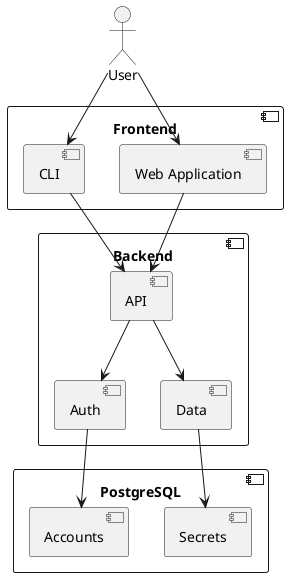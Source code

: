 @startuml

actor User

component "Frontend" {
    [Web Application] as web
    [CLI] as cli
} 

component "Backend" {
    [API] as api
    [Auth] as auth
    [Data] as data
} 

component "PostgreSQL" {
    [Secrets] as secret
    [Accounts] as account
} 

User --> web
User --> cli

cli --> api
web --> api

api --> auth
api --> data

data --> secret
auth --> account

@enduml